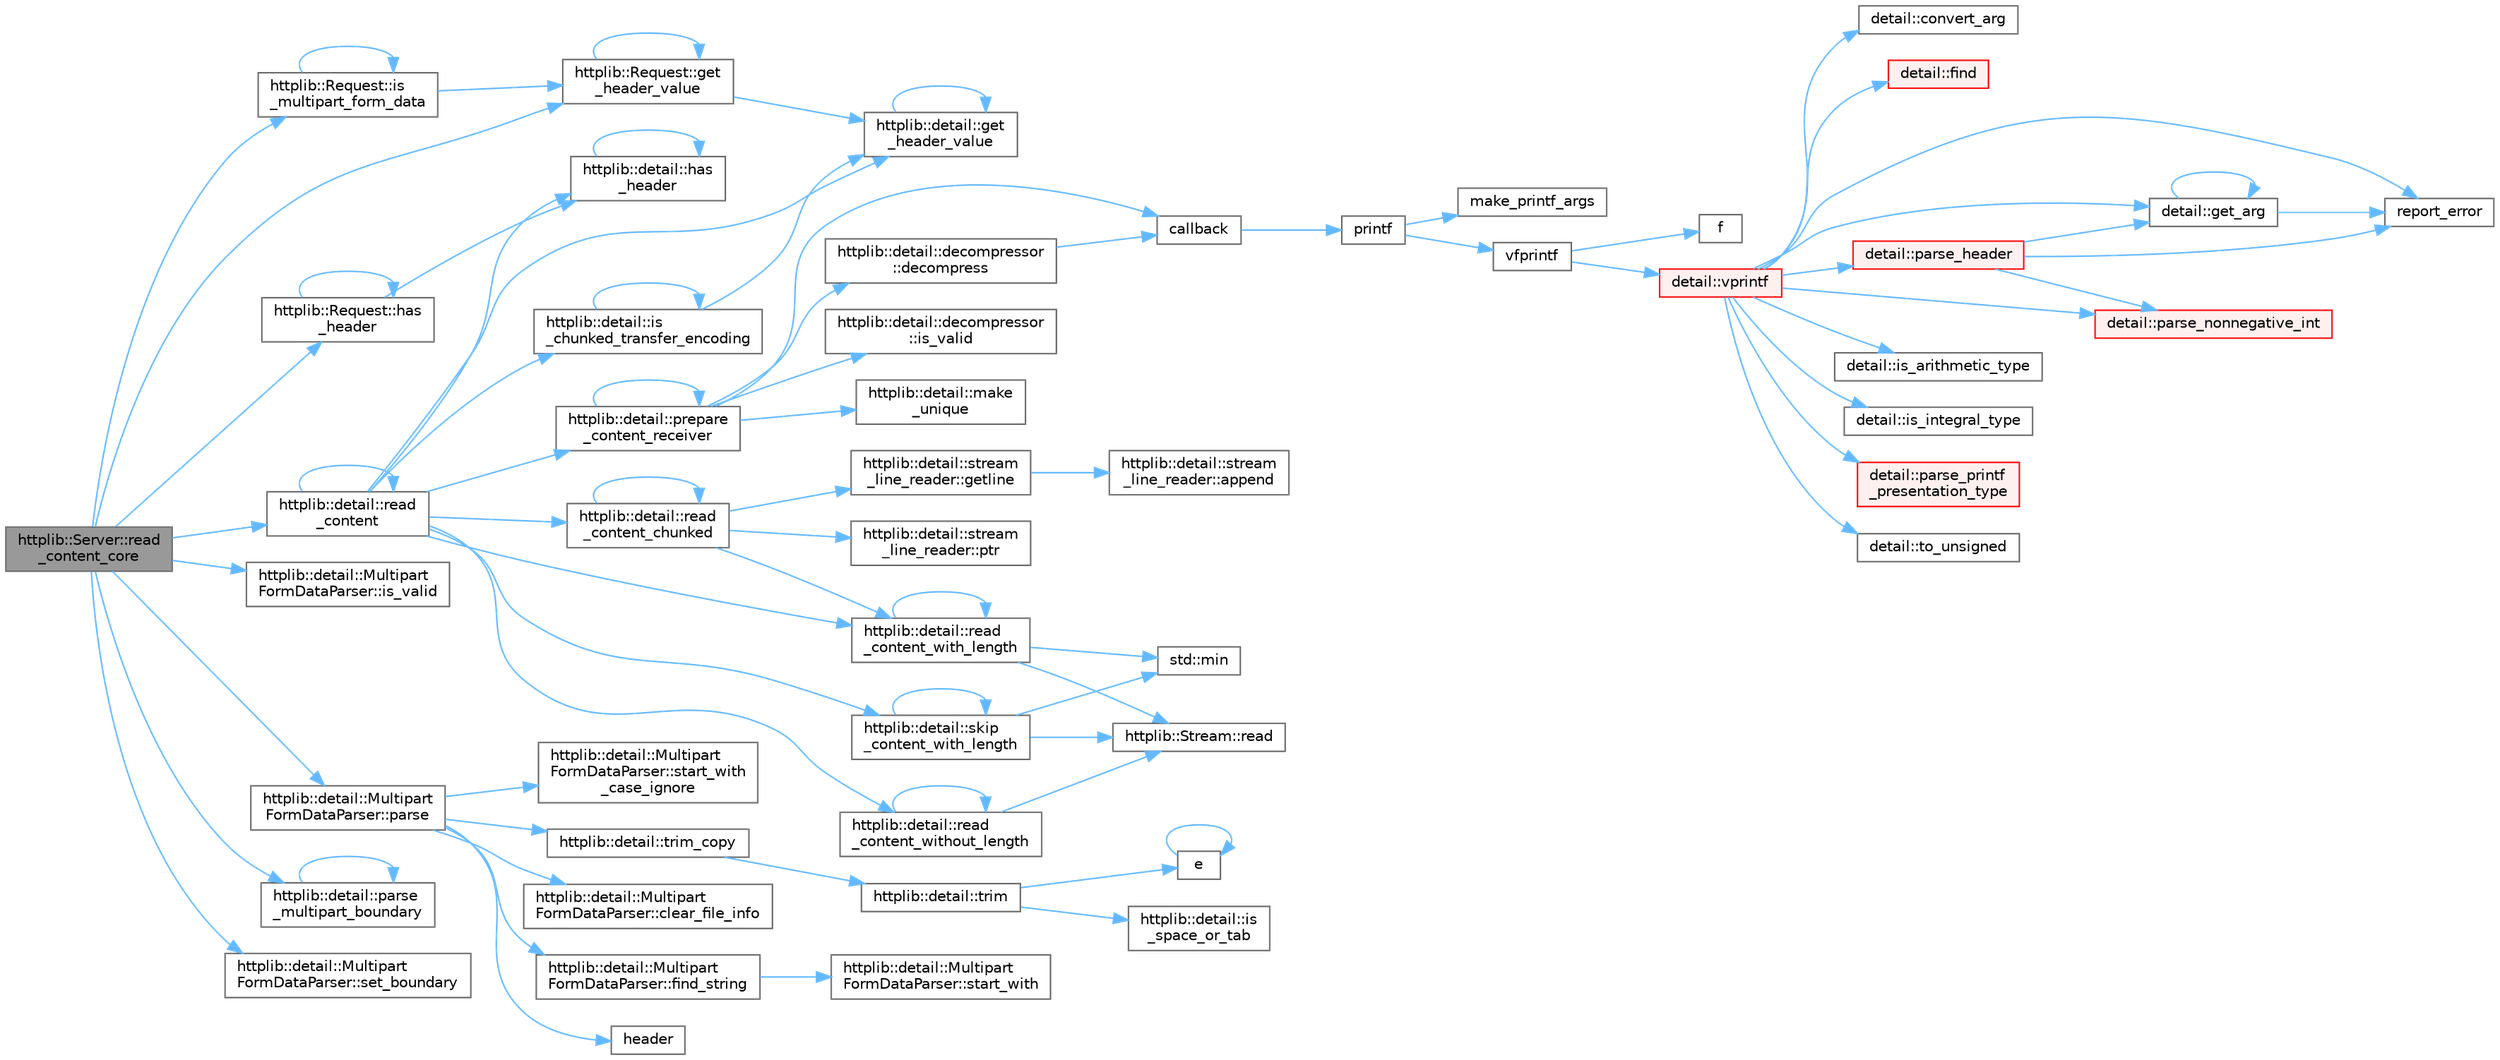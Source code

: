 digraph "httplib::Server::read_content_core"
{
 // LATEX_PDF_SIZE
  bgcolor="transparent";
  edge [fontname=Helvetica,fontsize=10,labelfontname=Helvetica,labelfontsize=10];
  node [fontname=Helvetica,fontsize=10,shape=box,height=0.2,width=0.4];
  rankdir="LR";
  Node1 [id="Node000001",label="httplib::Server::read\l_content_core",height=0.2,width=0.4,color="gray40", fillcolor="grey60", style="filled", fontcolor="black",tooltip=" "];
  Node1 -> Node2 [id="edge78_Node000001_Node000002",color="steelblue1",style="solid",tooltip=" "];
  Node2 [id="Node000002",label="httplib::Request::get\l_header_value",height=0.2,width=0.4,color="grey40", fillcolor="white", style="filled",URL="$structhttplib_1_1_request.html#a4b4186433e1375a7be5eedb1a3c12d77",tooltip=" "];
  Node2 -> Node3 [id="edge79_Node000002_Node000003",color="steelblue1",style="solid",tooltip=" "];
  Node3 [id="Node000003",label="httplib::detail::get\l_header_value",height=0.2,width=0.4,color="grey40", fillcolor="white", style="filled",URL="$namespacehttplib_1_1detail.html#aef894f1e166e16c38e91b750b805b619",tooltip=" "];
  Node3 -> Node3 [id="edge80_Node000003_Node000003",color="steelblue1",style="solid",tooltip=" "];
  Node2 -> Node2 [id="edge81_Node000002_Node000002",color="steelblue1",style="solid",tooltip=" "];
  Node1 -> Node4 [id="edge82_Node000001_Node000004",color="steelblue1",style="solid",tooltip=" "];
  Node4 [id="Node000004",label="httplib::Request::has\l_header",height=0.2,width=0.4,color="grey40", fillcolor="white", style="filled",URL="$structhttplib_1_1_request.html#ab1d2a38febf2c2a2c408779c39fb60ad",tooltip=" "];
  Node4 -> Node5 [id="edge83_Node000004_Node000005",color="steelblue1",style="solid",tooltip=" "];
  Node5 [id="Node000005",label="httplib::detail::has\l_header",height=0.2,width=0.4,color="grey40", fillcolor="white", style="filled",URL="$namespacehttplib_1_1detail.html#a290756a21ec7646b70a02103cd61d061",tooltip=" "];
  Node5 -> Node5 [id="edge84_Node000005_Node000005",color="steelblue1",style="solid",tooltip=" "];
  Node4 -> Node4 [id="edge85_Node000004_Node000004",color="steelblue1",style="solid",tooltip=" "];
  Node1 -> Node6 [id="edge86_Node000001_Node000006",color="steelblue1",style="solid",tooltip=" "];
  Node6 [id="Node000006",label="httplib::Request::is\l_multipart_form_data",height=0.2,width=0.4,color="grey40", fillcolor="white", style="filled",URL="$structhttplib_1_1_request.html#a9be91099296a3c65ae972cc2bfaf578a",tooltip=" "];
  Node6 -> Node2 [id="edge87_Node000006_Node000002",color="steelblue1",style="solid",tooltip=" "];
  Node6 -> Node6 [id="edge88_Node000006_Node000006",color="steelblue1",style="solid",tooltip=" "];
  Node1 -> Node7 [id="edge89_Node000001_Node000007",color="steelblue1",style="solid",tooltip=" "];
  Node7 [id="Node000007",label="httplib::detail::Multipart\lFormDataParser::is_valid",height=0.2,width=0.4,color="grey40", fillcolor="white", style="filled",URL="$classhttplib_1_1detail_1_1_multipart_form_data_parser.html#a48c95a9bd0a1724cbbee8d1dfda7d7af",tooltip=" "];
  Node1 -> Node8 [id="edge90_Node000001_Node000008",color="steelblue1",style="solid",tooltip=" "];
  Node8 [id="Node000008",label="httplib::detail::Multipart\lFormDataParser::parse",height=0.2,width=0.4,color="grey40", fillcolor="white", style="filled",URL="$classhttplib_1_1detail_1_1_multipart_form_data_parser.html#a07ea9b252463277e35c5a7114ba7e332",tooltip=" "];
  Node8 -> Node9 [id="edge91_Node000008_Node000009",color="steelblue1",style="solid",tooltip=" "];
  Node9 [id="Node000009",label="httplib::detail::Multipart\lFormDataParser::clear_file_info",height=0.2,width=0.4,color="grey40", fillcolor="white", style="filled",URL="$classhttplib_1_1detail_1_1_multipart_form_data_parser.html#ac6d1ed06f7abafc1d33cbe17769a3f17",tooltip=" "];
  Node8 -> Node10 [id="edge92_Node000008_Node000010",color="steelblue1",style="solid",tooltip=" "];
  Node10 [id="Node000010",label="httplib::detail::Multipart\lFormDataParser::find_string",height=0.2,width=0.4,color="grey40", fillcolor="white", style="filled",URL="$classhttplib_1_1detail_1_1_multipart_form_data_parser.html#a50a3f1a8a34c1a812d22e6e0a0331696",tooltip=" "];
  Node10 -> Node11 [id="edge93_Node000010_Node000011",color="steelblue1",style="solid",tooltip=" "];
  Node11 [id="Node000011",label="httplib::detail::Multipart\lFormDataParser::start_with",height=0.2,width=0.4,color="grey40", fillcolor="white", style="filled",URL="$classhttplib_1_1detail_1_1_multipart_form_data_parser.html#a72c9dbac922bce5250c32595b098f567",tooltip=" "];
  Node8 -> Node12 [id="edge94_Node000008_Node000012",color="steelblue1",style="solid",tooltip=" "];
  Node12 [id="Node000012",label="header",height=0.2,width=0.4,color="grey40", fillcolor="white", style="filled",URL="$cblat1_8f.html#a410931b600854e6dd3e253731606117e",tooltip=" "];
  Node8 -> Node13 [id="edge95_Node000008_Node000013",color="steelblue1",style="solid",tooltip=" "];
  Node13 [id="Node000013",label="httplib::detail::Multipart\lFormDataParser::start_with\l_case_ignore",height=0.2,width=0.4,color="grey40", fillcolor="white", style="filled",URL="$classhttplib_1_1detail_1_1_multipart_form_data_parser.html#a62d9f26d19a7a37edc3807079bd04bc7",tooltip=" "];
  Node8 -> Node14 [id="edge96_Node000008_Node000014",color="steelblue1",style="solid",tooltip=" "];
  Node14 [id="Node000014",label="httplib::detail::trim_copy",height=0.2,width=0.4,color="grey40", fillcolor="white", style="filled",URL="$namespacehttplib_1_1detail.html#a43195f9bc4116e2472476caa1c0fc062",tooltip=" "];
  Node14 -> Node15 [id="edge97_Node000014_Node000015",color="steelblue1",style="solid",tooltip=" "];
  Node15 [id="Node000015",label="httplib::detail::trim",height=0.2,width=0.4,color="grey40", fillcolor="white", style="filled",URL="$namespacehttplib_1_1detail.html#aaf2601752b770a3ad3c6fbfc74f9e4cb",tooltip=" "];
  Node15 -> Node16 [id="edge98_Node000015_Node000016",color="steelblue1",style="solid",tooltip=" "];
  Node16 [id="Node000016",label="e",height=0.2,width=0.4,color="grey40", fillcolor="white", style="filled",URL="$_cwise__array__power__array_8cpp.html#a9cb86ff854760bf91a154f2724a9101d",tooltip=" "];
  Node16 -> Node16 [id="edge99_Node000016_Node000016",color="steelblue1",style="solid",tooltip=" "];
  Node15 -> Node17 [id="edge100_Node000015_Node000017",color="steelblue1",style="solid",tooltip=" "];
  Node17 [id="Node000017",label="httplib::detail::is\l_space_or_tab",height=0.2,width=0.4,color="grey40", fillcolor="white", style="filled",URL="$namespacehttplib_1_1detail.html#a516825616cd42123cbe974a9f42718aa",tooltip=" "];
  Node1 -> Node18 [id="edge101_Node000001_Node000018",color="steelblue1",style="solid",tooltip=" "];
  Node18 [id="Node000018",label="httplib::detail::parse\l_multipart_boundary",height=0.2,width=0.4,color="grey40", fillcolor="white", style="filled",URL="$namespacehttplib_1_1detail.html#ab575e708f5bc8388244b79a7bb020547",tooltip=" "];
  Node18 -> Node18 [id="edge102_Node000018_Node000018",color="steelblue1",style="solid",tooltip=" "];
  Node1 -> Node19 [id="edge103_Node000001_Node000019",color="steelblue1",style="solid",tooltip=" "];
  Node19 [id="Node000019",label="httplib::detail::read\l_content",height=0.2,width=0.4,color="grey40", fillcolor="white", style="filled",URL="$namespacehttplib_1_1detail.html#a471b40288a374b94e0957ce380ba01dd",tooltip=" "];
  Node19 -> Node3 [id="edge104_Node000019_Node000003",color="steelblue1",style="solid",tooltip=" "];
  Node19 -> Node5 [id="edge105_Node000019_Node000005",color="steelblue1",style="solid",tooltip=" "];
  Node19 -> Node20 [id="edge106_Node000019_Node000020",color="steelblue1",style="solid",tooltip=" "];
  Node20 [id="Node000020",label="httplib::detail::is\l_chunked_transfer_encoding",height=0.2,width=0.4,color="grey40", fillcolor="white", style="filled",URL="$namespacehttplib_1_1detail.html#abd6e246430f90f7881c9475acb026d00",tooltip=" "];
  Node20 -> Node3 [id="edge107_Node000020_Node000003",color="steelblue1",style="solid",tooltip=" "];
  Node20 -> Node20 [id="edge108_Node000020_Node000020",color="steelblue1",style="solid",tooltip=" "];
  Node19 -> Node21 [id="edge109_Node000019_Node000021",color="steelblue1",style="solid",tooltip=" "];
  Node21 [id="Node000021",label="httplib::detail::prepare\l_content_receiver",height=0.2,width=0.4,color="grey40", fillcolor="white", style="filled",URL="$namespacehttplib_1_1detail.html#adde3b6920db2d9d0065c119a8b255b7c",tooltip=" "];
  Node21 -> Node22 [id="edge110_Node000021_Node000022",color="steelblue1",style="solid",tooltip=" "];
  Node22 [id="Node000022",label="callback",height=0.2,width=0.4,color="grey40", fillcolor="white", style="filled",URL="$external_2spine-runtimes_2spine-sfml_2c_2example_2main_8cpp.html#a2f27b7fc84a39cace84d90f62a8d4c8e",tooltip=" "];
  Node22 -> Node23 [id="edge111_Node000022_Node000023",color="steelblue1",style="solid",tooltip=" "];
  Node23 [id="Node000023",label="printf",height=0.2,width=0.4,color="grey40", fillcolor="white", style="filled",URL="$printf_8h.html#aee3ed3a831f25f07e7be3919fff2203a",tooltip=" "];
  Node23 -> Node24 [id="edge112_Node000023_Node000024",color="steelblue1",style="solid",tooltip=" "];
  Node24 [id="Node000024",label="make_printf_args",height=0.2,width=0.4,color="grey40", fillcolor="white", style="filled",URL="$printf_8h.html#a27dcc0efcda04388971dbea3c875f122",tooltip=" "];
  Node23 -> Node25 [id="edge113_Node000023_Node000025",color="steelblue1",style="solid",tooltip=" "];
  Node25 [id="Node000025",label="vfprintf",height=0.2,width=0.4,color="grey40", fillcolor="white", style="filled",URL="$printf_8h.html#abb30aad964fc771fb52cf3ad88649df2",tooltip=" "];
  Node25 -> Node26 [id="edge114_Node000025_Node000026",color="steelblue1",style="solid",tooltip=" "];
  Node26 [id="Node000026",label="f",height=0.2,width=0.4,color="grey40", fillcolor="white", style="filled",URL="$cxx11__tensor__map_8cpp.html#a7f507fea02198f6cb81c86640c7b1a4e",tooltip=" "];
  Node25 -> Node27 [id="edge115_Node000025_Node000027",color="steelblue1",style="solid",tooltip=" "];
  Node27 [id="Node000027",label="detail::vprintf",height=0.2,width=0.4,color="red", fillcolor="#FFF0F0", style="filled",URL="$namespacedetail.html#a1c8c2218e4c822aa8f743fb9c573717f",tooltip=" "];
  Node27 -> Node28 [id="edge116_Node000027_Node000028",color="steelblue1",style="solid",tooltip=" "];
  Node28 [id="Node000028",label="detail::convert_arg",height=0.2,width=0.4,color="grey40", fillcolor="white", style="filled",URL="$namespacedetail.html#a03c11572c9a664266d6925f327dec7f3",tooltip=" "];
  Node27 -> Node29 [id="edge117_Node000027_Node000029",color="steelblue1",style="solid",tooltip=" "];
  Node29 [id="Node000029",label="detail::find",height=0.2,width=0.4,color="red", fillcolor="#FFF0F0", style="filled",URL="$namespacedetail.html#a6b71952fab3dc32f3edb2c3e9811d8d9",tooltip=" "];
  Node27 -> Node31 [id="edge118_Node000027_Node000031",color="steelblue1",style="solid",tooltip=" "];
  Node31 [id="Node000031",label="detail::get_arg",height=0.2,width=0.4,color="grey40", fillcolor="white", style="filled",URL="$namespacedetail.html#a342ef250e45bd09b2ef666b6fae1c355",tooltip=" "];
  Node31 -> Node31 [id="edge119_Node000031_Node000031",color="steelblue1",style="solid",tooltip=" "];
  Node31 -> Node32 [id="edge120_Node000031_Node000032",color="steelblue1",style="solid",tooltip=" "];
  Node32 [id="Node000032",label="report_error",height=0.2,width=0.4,color="grey40", fillcolor="white", style="filled",URL="$format-inl_8h.html#a5555893692b00b61b3886349332fd01f",tooltip=" "];
  Node27 -> Node33 [id="edge121_Node000027_Node000033",color="steelblue1",style="solid",tooltip=" "];
  Node33 [id="Node000033",label="detail::is_arithmetic_type",height=0.2,width=0.4,color="grey40", fillcolor="white", style="filled",URL="$namespacedetail.html#a802c50a56a3495fdab6020b375ba1389",tooltip=" "];
  Node27 -> Node34 [id="edge122_Node000027_Node000034",color="steelblue1",style="solid",tooltip=" "];
  Node34 [id="Node000034",label="detail::is_integral_type",height=0.2,width=0.4,color="grey40", fillcolor="white", style="filled",URL="$namespacedetail.html#a2a60f8d1bee41b803f43fc42b707b5d1",tooltip=" "];
  Node27 -> Node35 [id="edge123_Node000027_Node000035",color="steelblue1",style="solid",tooltip=" "];
  Node35 [id="Node000035",label="detail::parse_header",height=0.2,width=0.4,color="red", fillcolor="#FFF0F0", style="filled",URL="$namespacedetail.html#afc9d93e58b8edb8077f8bc8eee7f4035",tooltip=" "];
  Node35 -> Node31 [id="edge124_Node000035_Node000031",color="steelblue1",style="solid",tooltip=" "];
  Node35 -> Node44 [id="edge125_Node000035_Node000044",color="steelblue1",style="solid",tooltip=" "];
  Node44 [id="Node000044",label="detail::parse_nonnegative_int",height=0.2,width=0.4,color="red", fillcolor="#FFF0F0", style="filled",URL="$namespacedetail.html#a338caba782225e115a9902d4d0835f5f",tooltip=" "];
  Node35 -> Node32 [id="edge126_Node000035_Node000032",color="steelblue1",style="solid",tooltip=" "];
  Node27 -> Node44 [id="edge127_Node000027_Node000044",color="steelblue1",style="solid",tooltip=" "];
  Node27 -> Node47 [id="edge128_Node000027_Node000047",color="steelblue1",style="solid",tooltip=" "];
  Node47 [id="Node000047",label="detail::parse_printf\l_presentation_type",height=0.2,width=0.4,color="red", fillcolor="#FFF0F0", style="filled",URL="$namespacedetail.html#aa2cb095169b23e3a66260ad7078f44cc",tooltip=" "];
  Node27 -> Node32 [id="edge129_Node000027_Node000032",color="steelblue1",style="solid",tooltip=" "];
  Node27 -> Node49 [id="edge130_Node000027_Node000049",color="steelblue1",style="solid",tooltip=" "];
  Node49 [id="Node000049",label="detail::to_unsigned",height=0.2,width=0.4,color="grey40", fillcolor="white", style="filled",URL="$namespacedetail.html#a4855e668246c731a97484efc329f2aac",tooltip=" "];
  Node21 -> Node54 [id="edge131_Node000021_Node000054",color="steelblue1",style="solid",tooltip=" "];
  Node54 [id="Node000054",label="httplib::detail::decompressor\l::decompress",height=0.2,width=0.4,color="grey40", fillcolor="white", style="filled",URL="$classhttplib_1_1detail_1_1decompressor.html#ad4fcf7cd57cd8e0b66e5a4d101fffc2e",tooltip=" "];
  Node54 -> Node22 [id="edge132_Node000054_Node000022",color="steelblue1",style="solid",tooltip=" "];
  Node21 -> Node55 [id="edge133_Node000021_Node000055",color="steelblue1",style="solid",tooltip=" "];
  Node55 [id="Node000055",label="httplib::detail::decompressor\l::is_valid",height=0.2,width=0.4,color="grey40", fillcolor="white", style="filled",URL="$classhttplib_1_1detail_1_1decompressor.html#adf987b42198e8f9fdd555ce9577341ba",tooltip=" "];
  Node21 -> Node56 [id="edge134_Node000021_Node000056",color="steelblue1",style="solid",tooltip=" "];
  Node56 [id="Node000056",label="httplib::detail::make\l_unique",height=0.2,width=0.4,color="grey40", fillcolor="white", style="filled",URL="$namespacehttplib_1_1detail.html#a42a649c4ef0daf44053b0a91621e190d",tooltip=" "];
  Node21 -> Node21 [id="edge135_Node000021_Node000021",color="steelblue1",style="solid",tooltip=" "];
  Node19 -> Node19 [id="edge136_Node000019_Node000019",color="steelblue1",style="solid",tooltip=" "];
  Node19 -> Node57 [id="edge137_Node000019_Node000057",color="steelblue1",style="solid",tooltip=" "];
  Node57 [id="Node000057",label="httplib::detail::read\l_content_chunked",height=0.2,width=0.4,color="grey40", fillcolor="white", style="filled",URL="$namespacehttplib_1_1detail.html#a8ed40b1d1ea6e016a0a95fe5e676262b",tooltip=" "];
  Node57 -> Node58 [id="edge138_Node000057_Node000058",color="steelblue1",style="solid",tooltip=" "];
  Node58 [id="Node000058",label="httplib::detail::stream\l_line_reader::getline",height=0.2,width=0.4,color="grey40", fillcolor="white", style="filled",URL="$classhttplib_1_1detail_1_1stream__line__reader.html#a39b395742e14cc015a448f6ea4143d44",tooltip=" "];
  Node58 -> Node59 [id="edge139_Node000058_Node000059",color="steelblue1",style="solid",tooltip=" "];
  Node59 [id="Node000059",label="httplib::detail::stream\l_line_reader::append",height=0.2,width=0.4,color="grey40", fillcolor="white", style="filled",URL="$classhttplib_1_1detail_1_1stream__line__reader.html#a983947ba51e1523ddd195dddfdd9bd26",tooltip=" "];
  Node57 -> Node60 [id="edge140_Node000057_Node000060",color="steelblue1",style="solid",tooltip=" "];
  Node60 [id="Node000060",label="httplib::detail::stream\l_line_reader::ptr",height=0.2,width=0.4,color="grey40", fillcolor="white", style="filled",URL="$classhttplib_1_1detail_1_1stream__line__reader.html#ac1ea873b6559ff411cb777d2bbdba4cc",tooltip=" "];
  Node57 -> Node57 [id="edge141_Node000057_Node000057",color="steelblue1",style="solid",tooltip=" "];
  Node57 -> Node61 [id="edge142_Node000057_Node000061",color="steelblue1",style="solid",tooltip=" "];
  Node61 [id="Node000061",label="httplib::detail::read\l_content_with_length",height=0.2,width=0.4,color="grey40", fillcolor="white", style="filled",URL="$namespacehttplib_1_1detail.html#abe909e9a9ee7454dbc9bd814f390bdf0",tooltip=" "];
  Node61 -> Node62 [id="edge143_Node000061_Node000062",color="steelblue1",style="solid",tooltip=" "];
  Node62 [id="Node000062",label="std::min",height=0.2,width=0.4,color="grey40", fillcolor="white", style="filled",URL="$namespacestd.html#ac7b9885417769949d76890454b6d072e",tooltip=" "];
  Node61 -> Node63 [id="edge144_Node000061_Node000063",color="steelblue1",style="solid",tooltip=" "];
  Node63 [id="Node000063",label="httplib::Stream::read",height=0.2,width=0.4,color="grey40", fillcolor="white", style="filled",URL="$classhttplib_1_1_stream.html#a58adfc27d0672f6a2f293168757861b2",tooltip=" "];
  Node61 -> Node61 [id="edge145_Node000061_Node000061",color="steelblue1",style="solid",tooltip=" "];
  Node19 -> Node61 [id="edge146_Node000019_Node000061",color="steelblue1",style="solid",tooltip=" "];
  Node19 -> Node64 [id="edge147_Node000019_Node000064",color="steelblue1",style="solid",tooltip=" "];
  Node64 [id="Node000064",label="httplib::detail::read\l_content_without_length",height=0.2,width=0.4,color="grey40", fillcolor="white", style="filled",URL="$namespacehttplib_1_1detail.html#af7dd1efc28cb1936e56c5225b6a183d4",tooltip=" "];
  Node64 -> Node63 [id="edge148_Node000064_Node000063",color="steelblue1",style="solid",tooltip=" "];
  Node64 -> Node64 [id="edge149_Node000064_Node000064",color="steelblue1",style="solid",tooltip=" "];
  Node19 -> Node65 [id="edge150_Node000019_Node000065",color="steelblue1",style="solid",tooltip=" "];
  Node65 [id="Node000065",label="httplib::detail::skip\l_content_with_length",height=0.2,width=0.4,color="grey40", fillcolor="white", style="filled",URL="$namespacehttplib_1_1detail.html#a1a2e37dcda3bd290ec3fe49c6d7b6e95",tooltip=" "];
  Node65 -> Node62 [id="edge151_Node000065_Node000062",color="steelblue1",style="solid",tooltip=" "];
  Node65 -> Node63 [id="edge152_Node000065_Node000063",color="steelblue1",style="solid",tooltip=" "];
  Node65 -> Node65 [id="edge153_Node000065_Node000065",color="steelblue1",style="solid",tooltip=" "];
  Node1 -> Node66 [id="edge154_Node000001_Node000066",color="steelblue1",style="solid",tooltip=" "];
  Node66 [id="Node000066",label="httplib::detail::Multipart\lFormDataParser::set_boundary",height=0.2,width=0.4,color="grey40", fillcolor="white", style="filled",URL="$classhttplib_1_1detail_1_1_multipart_form_data_parser.html#a58af0ae22ba5dcb352365dd3e277b0fe",tooltip=" "];
}
